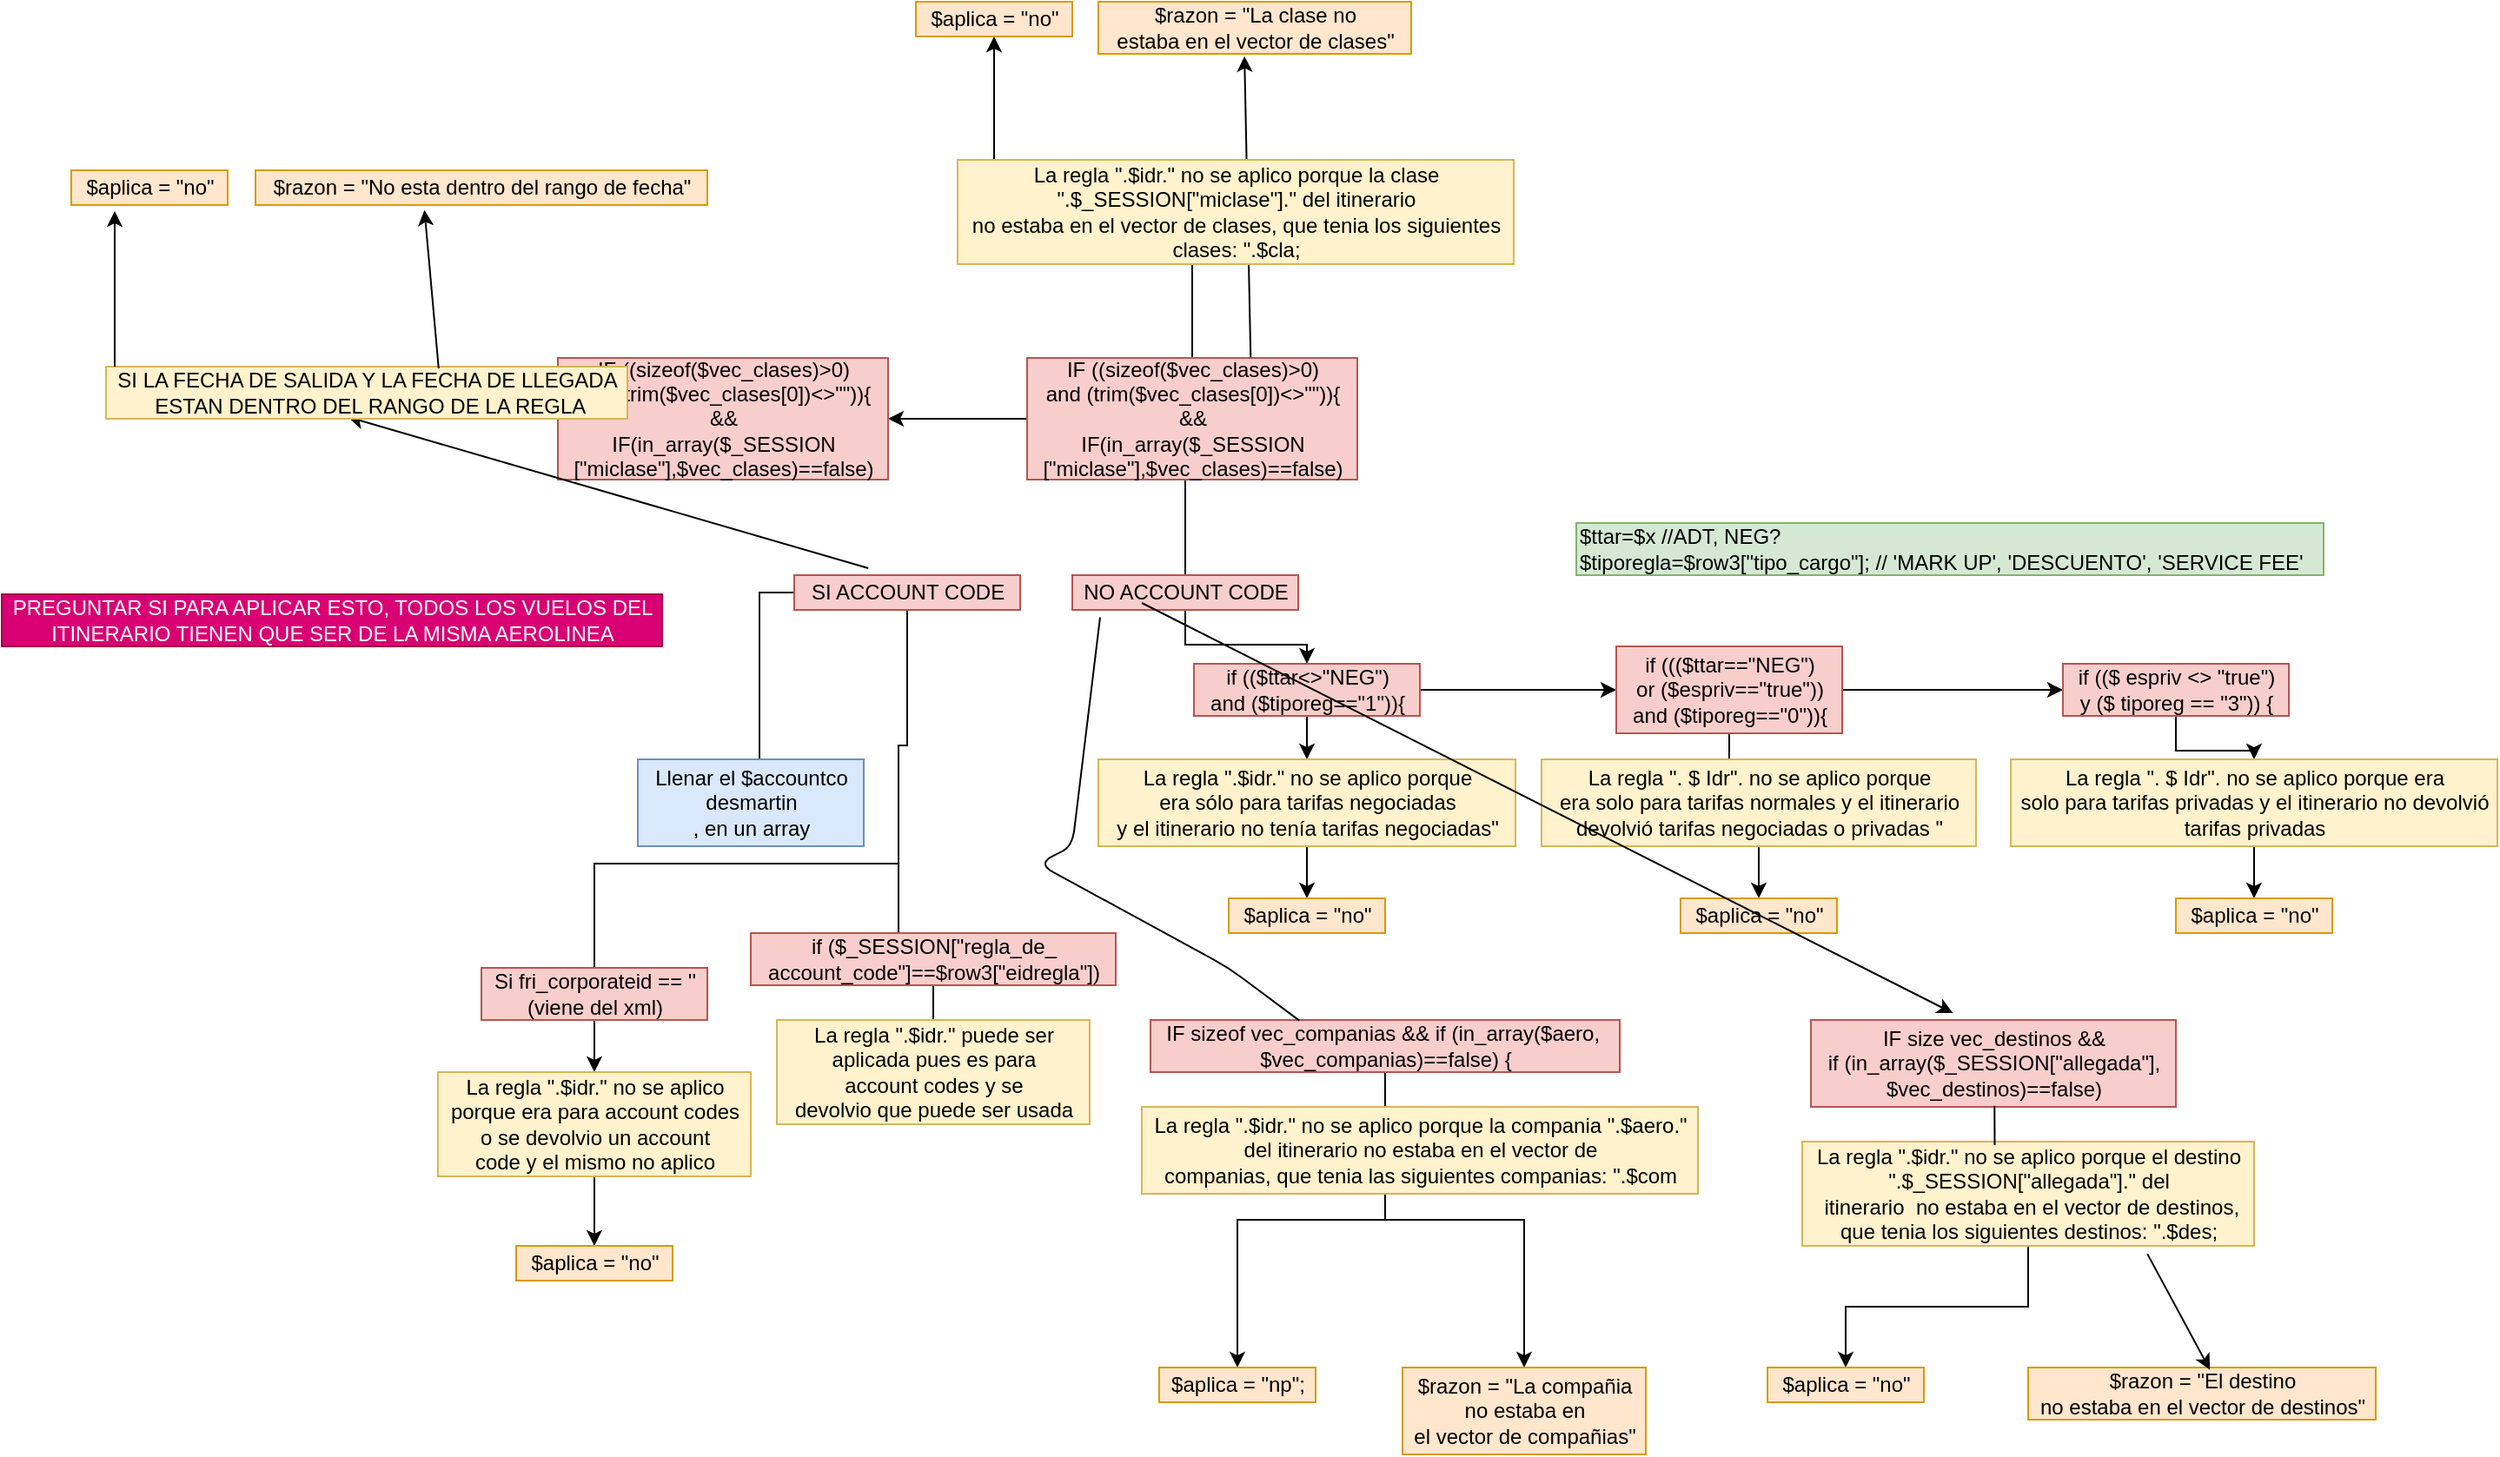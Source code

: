 <mxfile version="13.1.2" type="github">
  <diagram id="xHOJisQdkb2OtT_eh4bX" name="Page-1">
    <mxGraphModel dx="1583" dy="1239" grid="1" gridSize="10" guides="1" tooltips="1" connect="1" arrows="1" fold="1" page="1" pageScale="1" pageWidth="827" pageHeight="1169" math="0" shadow="0">
      <root>
        <mxCell id="0" />
        <mxCell id="1" parent="0" />
        <mxCell id="XplwRi0R-BkFfsx55WH8-6" style="edgeStyle=orthogonalEdgeStyle;rounded=0;orthogonalLoop=1;jettySize=auto;html=1;" parent="1" source="XplwRi0R-BkFfsx55WH8-1" edge="1">
          <mxGeometry relative="1" as="geometry">
            <mxPoint x="-4" y="766" as="targetPoint" />
          </mxGeometry>
        </mxCell>
        <mxCell id="XplwRi0R-BkFfsx55WH8-9" value="" style="edgeStyle=orthogonalEdgeStyle;rounded=0;orthogonalLoop=1;jettySize=auto;html=1;entryX=0.431;entryY=0.95;entryDx=0;entryDy=0;entryPerimeter=0;" parent="1" source="XplwRi0R-BkFfsx55WH8-1" target="XplwRi0R-BkFfsx55WH8-8" edge="1">
          <mxGeometry relative="1" as="geometry">
            <Array as="points">
              <mxPoint x="81" y="748" />
              <mxPoint x="76" y="748" />
              <mxPoint x="76" y="816" />
              <mxPoint x="-99" y="816" />
              <mxPoint x="-99" y="895" />
            </Array>
          </mxGeometry>
        </mxCell>
        <mxCell id="XplwRi0R-BkFfsx55WH8-1" value="&lt;font style=&quot;vertical-align: inherit&quot;&gt;&lt;font style=&quot;vertical-align: inherit&quot;&gt;SI ACCOUNT CODE&lt;br&gt;&lt;/font&gt;&lt;/font&gt;" style="text;html=1;align=center;verticalAlign=middle;resizable=0;points=[];autosize=1;fillColor=#f8cecc;strokeColor=#b85450;" parent="1" vertex="1">
          <mxGeometry x="16" y="650" width="130" height="20" as="geometry" />
        </mxCell>
        <mxCell id="XplwRi0R-BkFfsx55WH8-11" value="" style="edgeStyle=orthogonalEdgeStyle;rounded=0;orthogonalLoop=1;jettySize=auto;html=1;" parent="1" source="XplwRi0R-BkFfsx55WH8-8" target="XplwRi0R-BkFfsx55WH8-10" edge="1">
          <mxGeometry relative="1" as="geometry" />
        </mxCell>
        <mxCell id="XplwRi0R-BkFfsx55WH8-8" value="&lt;font style=&quot;vertical-align: inherit&quot;&gt;&lt;font style=&quot;vertical-align: inherit&quot;&gt;Si fri_corporateid == &#39;&#39;&lt;br&gt;(viene del xml)&lt;br&gt;&lt;/font&gt;&lt;/font&gt;" style="text;html=1;align=center;verticalAlign=middle;resizable=0;points=[];autosize=1;fillColor=#f8cecc;strokeColor=#b85450;" parent="1" vertex="1">
          <mxGeometry x="-164" y="876" width="130" height="30" as="geometry" />
        </mxCell>
        <mxCell id="XplwRi0R-BkFfsx55WH8-22" value="" style="edgeStyle=orthogonalEdgeStyle;rounded=0;orthogonalLoop=1;jettySize=auto;html=1;" parent="1" source="XplwRi0R-BkFfsx55WH8-10" target="XplwRi0R-BkFfsx55WH8-21" edge="1">
          <mxGeometry relative="1" as="geometry" />
        </mxCell>
        <mxCell id="XplwRi0R-BkFfsx55WH8-10" value="&lt;font style=&quot;vertical-align: inherit&quot;&gt;&lt;font style=&quot;vertical-align: inherit&quot;&gt;La regla &quot;.$idr.&quot; no se aplico &lt;br&gt;porque era para account codes&lt;br&gt;o se devolvio un account &lt;br&gt;code y el mismo no aplico&lt;br&gt;&lt;/font&gt;&lt;/font&gt;" style="text;html=1;align=center;verticalAlign=middle;resizable=0;points=[];autosize=1;fillColor=#fff2cc;strokeColor=#d6b656;" parent="1" vertex="1">
          <mxGeometry x="-189" y="936" width="180" height="60" as="geometry" />
        </mxCell>
        <mxCell id="XplwRi0R-BkFfsx55WH8-21" value="&lt;font style=&quot;vertical-align: inherit&quot;&gt;&lt;font style=&quot;vertical-align: inherit&quot;&gt;$aplica = &quot;no&quot;&lt;br&gt;&lt;/font&gt;&lt;/font&gt;" style="text;html=1;align=center;verticalAlign=middle;resizable=0;points=[];autosize=1;fillColor=#ffe6cc;strokeColor=#d79b00;" parent="1" vertex="1">
          <mxGeometry x="-144" y="1036" width="90" height="20" as="geometry" />
        </mxCell>
        <mxCell id="XplwRi0R-BkFfsx55WH8-19" value="" style="edgeStyle=orthogonalEdgeStyle;rounded=0;orthogonalLoop=1;jettySize=auto;html=1;" parent="1" source="XplwRi0R-BkFfsx55WH8-2" target="XplwRi0R-BkFfsx55WH8-18" edge="1">
          <mxGeometry relative="1" as="geometry" />
        </mxCell>
        <mxCell id="JvkbyAiaQJexJbuG7dHj-3" value="" style="edgeStyle=orthogonalEdgeStyle;rounded=0;orthogonalLoop=1;jettySize=auto;html=1;" parent="1" source="XplwRi0R-BkFfsx55WH8-2" edge="1">
          <mxGeometry relative="1" as="geometry">
            <mxPoint x="241" y="575" as="targetPoint" />
          </mxGeometry>
        </mxCell>
        <mxCell id="XplwRi0R-BkFfsx55WH8-2" value="&lt;font style=&quot;vertical-align: inherit&quot;&gt;&lt;font style=&quot;vertical-align: inherit&quot;&gt;NO ACCOUNT CODE&lt;br&gt;&lt;/font&gt;&lt;/font&gt;" style="text;html=1;align=center;verticalAlign=middle;resizable=0;points=[];autosize=1;fillColor=#f8cecc;strokeColor=#b85450;" parent="1" vertex="1">
          <mxGeometry x="176" y="650" width="130" height="20" as="geometry" />
        </mxCell>
        <mxCell id="XplwRi0R-BkFfsx55WH8-24" value="" style="edgeStyle=orthogonalEdgeStyle;rounded=0;orthogonalLoop=1;jettySize=auto;html=1;" parent="1" source="XplwRi0R-BkFfsx55WH8-18" target="XplwRi0R-BkFfsx55WH8-23" edge="1">
          <mxGeometry relative="1" as="geometry" />
        </mxCell>
        <mxCell id="XplwRi0R-BkFfsx55WH8-30" value="" style="edgeStyle=orthogonalEdgeStyle;rounded=0;orthogonalLoop=1;jettySize=auto;html=1;" parent="1" source="XplwRi0R-BkFfsx55WH8-18" target="XplwRi0R-BkFfsx55WH8-28" edge="1">
          <mxGeometry relative="1" as="geometry">
            <mxPoint x="566" y="716" as="targetPoint" />
          </mxGeometry>
        </mxCell>
        <mxCell id="XplwRi0R-BkFfsx55WH8-18" value="&lt;font style=&quot;vertical-align: inherit&quot;&gt;&lt;font style=&quot;vertical-align: inherit&quot;&gt;if (($ttar&amp;lt;&amp;gt;&quot;NEG&quot;) &lt;br&gt;and ($tiporeg==&quot;1&quot;)){&lt;br&gt;&lt;/font&gt;&lt;/font&gt;" style="text;html=1;align=center;verticalAlign=middle;resizable=0;points=[];autosize=1;fillColor=#f8cecc;strokeColor=#b85450;" parent="1" vertex="1">
          <mxGeometry x="246" y="701" width="130" height="30" as="geometry" />
        </mxCell>
        <mxCell id="XplwRi0R-BkFfsx55WH8-26" value="" style="edgeStyle=orthogonalEdgeStyle;rounded=0;orthogonalLoop=1;jettySize=auto;html=1;" parent="1" source="XplwRi0R-BkFfsx55WH8-23" target="XplwRi0R-BkFfsx55WH8-25" edge="1">
          <mxGeometry relative="1" as="geometry" />
        </mxCell>
        <mxCell id="XplwRi0R-BkFfsx55WH8-23" value="&lt;font style=&quot;vertical-align: inherit&quot;&gt;&lt;font style=&quot;vertical-align: inherit&quot;&gt;La regla &quot;.$idr.&quot; no se aplico porque &lt;br&gt;era sólo para tarifas negociadas &lt;br&gt;y el itinerario no tenía tarifas negociadas&quot;&lt;br&gt;&lt;/font&gt;&lt;/font&gt;" style="text;html=1;align=center;verticalAlign=middle;resizable=0;points=[];autosize=1;fillColor=#fff2cc;strokeColor=#d6b656;direction=west;" parent="1" vertex="1">
          <mxGeometry x="191" y="756" width="240" height="50" as="geometry" />
        </mxCell>
        <mxCell id="XplwRi0R-BkFfsx55WH8-25" value="&lt;font style=&quot;vertical-align: inherit&quot;&gt;&lt;font style=&quot;vertical-align: inherit&quot;&gt;$aplica = &quot;no&quot;&lt;br&gt;&lt;/font&gt;&lt;/font&gt;" style="text;html=1;align=center;verticalAlign=middle;resizable=0;points=[];autosize=1;fillColor=#ffe6cc;strokeColor=#d79b00;direction=west;" parent="1" vertex="1">
          <mxGeometry x="266" y="836" width="90" height="20" as="geometry" />
        </mxCell>
        <mxCell id="XplwRi0R-BkFfsx55WH8-7" value="Llenar el&amp;nbsp;$accountco&lt;br&gt;desmartin&lt;br&gt;, en un array" style="text;html=1;align=center;verticalAlign=middle;resizable=0;points=[];autosize=1;fillColor=#dae8fc;strokeColor=#6c8ebf;" parent="1" vertex="1">
          <mxGeometry x="-74" y="756" width="130" height="50" as="geometry" />
        </mxCell>
        <mxCell id="XplwRi0R-BkFfsx55WH8-12" value="" style="endArrow=classic;html=1;" parent="1" edge="1">
          <mxGeometry width="50" height="50" relative="1" as="geometry">
            <mxPoint x="76" y="816" as="sourcePoint" />
            <mxPoint x="76" y="866" as="targetPoint" />
            <Array as="points" />
          </mxGeometry>
        </mxCell>
        <mxCell id="XplwRi0R-BkFfsx55WH8-16" value="" style="edgeStyle=orthogonalEdgeStyle;rounded=0;orthogonalLoop=1;jettySize=auto;html=1;" parent="1" source="XplwRi0R-BkFfsx55WH8-14" edge="1">
          <mxGeometry relative="1" as="geometry">
            <mxPoint x="96" y="916" as="targetPoint" />
            <Array as="points">
              <mxPoint x="96" y="906" />
            </Array>
          </mxGeometry>
        </mxCell>
        <mxCell id="XplwRi0R-BkFfsx55WH8-14" value="if ($_SESSION[&quot;regla_de_&lt;br&gt;account_code&quot;]==$row3[&quot;eidregla&quot;])" style="text;html=1;align=center;verticalAlign=middle;resizable=0;points=[];autosize=1;fillColor=#f8cecc;strokeColor=#b85450;" parent="1" vertex="1">
          <mxGeometry x="-9" y="856" width="210" height="30" as="geometry" />
        </mxCell>
        <mxCell id="XplwRi0R-BkFfsx55WH8-17" value="La regla &quot;.$idr.&quot; puede ser &lt;br&gt;aplicada pues es para &lt;br&gt;account codes y se &lt;br&gt;devolvio que puede ser usada" style="text;html=1;align=center;verticalAlign=middle;resizable=0;points=[];autosize=1;fillColor=#fff2cc;strokeColor=#d6b656;" parent="1" vertex="1">
          <mxGeometry x="6" y="906" width="180" height="60" as="geometry" />
        </mxCell>
        <mxCell id="XplwRi0R-BkFfsx55WH8-20" value="&lt;div&gt;$ttar=$x //ADT, NEG?&lt;/div&gt;&lt;div&gt;$tiporegla=$row3[&quot;tipo_cargo&quot;]; // &#39;MARK UP&#39;, &#39;DESCUENTO&#39;, &#39;SERVICE FEE&#39;&lt;/div&gt;" style="text;html=1;align=left;verticalAlign=middle;resizable=0;points=[];autosize=1;fillColor=#d5e8d4;strokeColor=#82b366;" parent="1" vertex="1">
          <mxGeometry x="466" y="620" width="430" height="30" as="geometry" />
        </mxCell>
        <mxCell id="S2YXEUQFtzJFT1U0F4bR-2" value="" style="edgeStyle=orthogonalEdgeStyle;rounded=0;orthogonalLoop=1;jettySize=auto;html=1;" parent="1" source="XplwRi0R-BkFfsx55WH8-28" target="S2YXEUQFtzJFT1U0F4bR-1" edge="1">
          <mxGeometry relative="1" as="geometry" />
        </mxCell>
        <mxCell id="S2YXEUQFtzJFT1U0F4bR-6" value="" style="edgeStyle=orthogonalEdgeStyle;rounded=0;orthogonalLoop=1;jettySize=auto;html=1;" parent="1" source="XplwRi0R-BkFfsx55WH8-28" target="S2YXEUQFtzJFT1U0F4bR-5" edge="1">
          <mxGeometry relative="1" as="geometry" />
        </mxCell>
        <mxCell id="XplwRi0R-BkFfsx55WH8-28" value="if ((($ttar==&quot;NEG&quot;) &lt;br&gt;or ($espriv==&quot;true&quot;)) &lt;br&gt;and ($tiporeg==&quot;0&quot;)){" style="text;html=1;align=center;verticalAlign=middle;resizable=0;points=[];autosize=1;fillColor=#f8cecc;strokeColor=#b85450;" parent="1" vertex="1">
          <mxGeometry x="489" y="691" width="130" height="50" as="geometry" />
        </mxCell>
        <mxCell id="S2YXEUQFtzJFT1U0F4bR-8" value="" style="edgeStyle=orthogonalEdgeStyle;rounded=0;orthogonalLoop=1;jettySize=auto;html=1;" parent="1" source="S2YXEUQFtzJFT1U0F4bR-5" target="S2YXEUQFtzJFT1U0F4bR-7" edge="1">
          <mxGeometry relative="1" as="geometry" />
        </mxCell>
        <mxCell id="S2YXEUQFtzJFT1U0F4bR-5" value="&lt;font style=&quot;vertical-align: inherit&quot;&gt;&lt;font style=&quot;vertical-align: inherit&quot;&gt;&lt;font style=&quot;vertical-align: inherit&quot;&gt;&lt;font style=&quot;vertical-align: inherit&quot;&gt;if (($ espriv &amp;lt;&amp;gt; &quot;true&quot;) &lt;br&gt;y ($ tiporeg == &quot;3&quot;)) {&lt;/font&gt;&lt;/font&gt;&lt;/font&gt;&lt;/font&gt;" style="text;html=1;align=center;verticalAlign=middle;resizable=0;points=[];autosize=1;fillColor=#f8cecc;strokeColor=#b85450;" parent="1" vertex="1">
          <mxGeometry x="746" y="701" width="130" height="30" as="geometry" />
        </mxCell>
        <mxCell id="S2YXEUQFtzJFT1U0F4bR-10" value="" style="edgeStyle=orthogonalEdgeStyle;rounded=0;orthogonalLoop=1;jettySize=auto;html=1;" parent="1" source="S2YXEUQFtzJFT1U0F4bR-7" target="S2YXEUQFtzJFT1U0F4bR-9" edge="1">
          <mxGeometry relative="1" as="geometry" />
        </mxCell>
        <mxCell id="S2YXEUQFtzJFT1U0F4bR-7" value="&lt;font style=&quot;vertical-align: inherit&quot;&gt;&lt;font style=&quot;vertical-align: inherit&quot;&gt;&lt;font style=&quot;vertical-align: inherit&quot;&gt;&lt;font style=&quot;vertical-align: inherit&quot;&gt;La regla &quot;. $ Idr&quot;. &lt;/font&gt;&lt;/font&gt;&lt;/font&gt;&lt;font style=&quot;vertical-align: inherit&quot;&gt;&lt;font style=&quot;vertical-align: inherit&quot;&gt;&lt;font style=&quot;vertical-align: inherit&quot;&gt;no se aplico porque era &lt;br&gt;solo para tarifas privadas y el itinerario no devolvió &lt;br&gt;tarifas privadas&lt;/font&gt;&lt;/font&gt;&lt;/font&gt;&lt;/font&gt;" style="text;html=1;align=center;verticalAlign=middle;resizable=0;points=[];autosize=1;fillColor=#fff2cc;strokeColor=#d6b656;" parent="1" vertex="1">
          <mxGeometry x="716" y="756" width="280" height="50" as="geometry" />
        </mxCell>
        <mxCell id="S2YXEUQFtzJFT1U0F4bR-9" value="$aplica = &quot;no&quot;" style="text;html=1;align=center;verticalAlign=middle;resizable=0;points=[];autosize=1;fillColor=#ffe6cc;strokeColor=#d79b00;" parent="1" vertex="1">
          <mxGeometry x="811" y="836" width="90" height="20" as="geometry" />
        </mxCell>
        <mxCell id="S2YXEUQFtzJFT1U0F4bR-4" value="" style="edgeStyle=orthogonalEdgeStyle;rounded=0;orthogonalLoop=1;jettySize=auto;html=1;" parent="1" source="S2YXEUQFtzJFT1U0F4bR-1" target="S2YXEUQFtzJFT1U0F4bR-3" edge="1">
          <mxGeometry relative="1" as="geometry" />
        </mxCell>
        <mxCell id="S2YXEUQFtzJFT1U0F4bR-1" value="&lt;font style=&quot;vertical-align: inherit&quot;&gt;&lt;font style=&quot;vertical-align: inherit&quot;&gt;&lt;font style=&quot;vertical-align: inherit&quot;&gt;&lt;font style=&quot;vertical-align: inherit&quot;&gt;La regla &quot;. $ Idr&quot;. &lt;/font&gt;&lt;/font&gt;&lt;/font&gt;&lt;font style=&quot;vertical-align: inherit&quot;&gt;&lt;font style=&quot;vertical-align: inherit&quot;&gt;&lt;font style=&quot;vertical-align: inherit&quot;&gt;no se aplico porque&lt;br&gt;era solo para tarifas normales y el itinerario&lt;br&gt;devolvió tarifas negociadas o privadas &quot;&lt;/font&gt;&lt;/font&gt;&lt;/font&gt;&lt;/font&gt;" style="text;html=1;align=center;verticalAlign=middle;resizable=0;points=[];autosize=1;fillColor=#fff2cc;strokeColor=#d6b656;" parent="1" vertex="1">
          <mxGeometry x="446" y="756" width="250" height="50" as="geometry" />
        </mxCell>
        <mxCell id="S2YXEUQFtzJFT1U0F4bR-3" value="&lt;font style=&quot;vertical-align: inherit&quot;&gt;&lt;font style=&quot;vertical-align: inherit&quot;&gt;$aplica = &quot;no&quot;&lt;/font&gt;&lt;/font&gt;" style="text;html=1;align=center;verticalAlign=middle;resizable=0;points=[];autosize=1;fillColor=#ffe6cc;strokeColor=#d79b00;" parent="1" vertex="1">
          <mxGeometry x="526" y="836" width="90" height="20" as="geometry" />
        </mxCell>
        <mxCell id="S2YXEUQFtzJFT1U0F4bR-14" value="" style="edgeStyle=orthogonalEdgeStyle;rounded=0;orthogonalLoop=1;jettySize=auto;html=1;" parent="1" source="S2YXEUQFtzJFT1U0F4bR-12" target="S2YXEUQFtzJFT1U0F4bR-13" edge="1">
          <mxGeometry relative="1" as="geometry" />
        </mxCell>
        <mxCell id="S2YXEUQFtzJFT1U0F4bR-16" value="" style="edgeStyle=orthogonalEdgeStyle;rounded=0;orthogonalLoop=1;jettySize=auto;html=1;" parent="1" source="S2YXEUQFtzJFT1U0F4bR-12" target="S2YXEUQFtzJFT1U0F4bR-15" edge="1">
          <mxGeometry relative="1" as="geometry" />
        </mxCell>
        <mxCell id="S2YXEUQFtzJFT1U0F4bR-12" value="IF sizeof vec_companias&amp;nbsp;&lt;span&gt;&amp;amp;&amp;amp; if (in_array($aero,&amp;nbsp;&lt;/span&gt;&lt;br&gt;$vec_companias)==false) {" style="text;html=1;align=center;verticalAlign=middle;resizable=0;points=[];autosize=1;fillColor=#f8cecc;strokeColor=#b85450;" parent="1" vertex="1">
          <mxGeometry x="221" y="906" width="270" height="30" as="geometry" />
        </mxCell>
        <mxCell id="S2YXEUQFtzJFT1U0F4bR-15" value="$razon = &quot;La compañia &lt;br&gt;no estaba en &lt;br&gt;el vector de compañias&quot;" style="text;html=1;align=center;verticalAlign=middle;resizable=0;points=[];autosize=1;fillColor=#ffe6cc;strokeColor=#d79b00;" parent="1" vertex="1">
          <mxGeometry x="366" y="1106" width="140" height="50" as="geometry" />
        </mxCell>
        <mxCell id="S2YXEUQFtzJFT1U0F4bR-13" value="$aplica = &quot;np&quot;;" style="text;html=1;align=center;verticalAlign=middle;resizable=0;points=[];autosize=1;fillColor=#ffe6cc;strokeColor=#d79b00;" parent="1" vertex="1">
          <mxGeometry x="226" y="1106" width="90" height="20" as="geometry" />
        </mxCell>
        <mxCell id="S2YXEUQFtzJFT1U0F4bR-17" value="La regla &quot;.$idr.&quot; no se aplico porque la compania &quot;.$aero.&quot; &lt;br&gt;del itinerario no estaba en el vector de &lt;br&gt;companias, que tenia las siguientes companias: &quot;.$com" style="text;html=1;align=center;verticalAlign=middle;resizable=0;points=[];autosize=1;fillColor=#fff2cc;strokeColor=#d6b656;" parent="1" vertex="1">
          <mxGeometry x="216" y="956" width="320" height="50" as="geometry" />
        </mxCell>
        <mxCell id="S2YXEUQFtzJFT1U0F4bR-18" value="" style="endArrow=none;html=1;entryX=0.123;entryY=1.217;entryDx=0;entryDy=0;entryPerimeter=0;exitX=0.317;exitY=0.011;exitDx=0;exitDy=0;exitPerimeter=0;" parent="1" source="S2YXEUQFtzJFT1U0F4bR-12" target="XplwRi0R-BkFfsx55WH8-2" edge="1">
          <mxGeometry width="50" height="50" relative="1" as="geometry">
            <mxPoint x="376" y="886" as="sourcePoint" />
            <mxPoint x="426" y="836" as="targetPoint" />
            <Array as="points">
              <mxPoint x="266" y="876" />
              <mxPoint x="156" y="816" />
              <mxPoint x="176" y="806" />
            </Array>
          </mxGeometry>
        </mxCell>
        <mxCell id="S2YXEUQFtzJFT1U0F4bR-19" value="IF size vec_destinos &amp;amp;&amp;amp;&lt;br&gt;if (in_array($_SESSION[&quot;allegada&quot;],&lt;br&gt;$vec_destinos)==false)" style="text;html=1;align=center;verticalAlign=middle;resizable=0;points=[];autosize=1;fillColor=#f8cecc;strokeColor=#b85450;" parent="1" vertex="1">
          <mxGeometry x="601" y="906" width="210" height="50" as="geometry" />
        </mxCell>
        <mxCell id="S2YXEUQFtzJFT1U0F4bR-24" value="" style="edgeStyle=orthogonalEdgeStyle;rounded=0;orthogonalLoop=1;jettySize=auto;html=1;" parent="1" source="S2YXEUQFtzJFT1U0F4bR-21" target="S2YXEUQFtzJFT1U0F4bR-23" edge="1">
          <mxGeometry relative="1" as="geometry" />
        </mxCell>
        <mxCell id="S2YXEUQFtzJFT1U0F4bR-21" value="La regla &quot;.$idr.&quot; no se aplico porque el destino &lt;br&gt;&quot;.$_SESSION[&quot;allegada&quot;].&quot; del&lt;br&gt;&amp;nbsp;itinerario&amp;nbsp; no estaba en el vector de destinos, &lt;br&gt;que tenia los siguientes destinos: &quot;.$des;" style="text;html=1;align=center;verticalAlign=middle;resizable=0;points=[];autosize=1;fillColor=#fff2cc;strokeColor=#d6b656;" parent="1" vertex="1">
          <mxGeometry x="596" y="976" width="260" height="60" as="geometry" />
        </mxCell>
        <mxCell id="S2YXEUQFtzJFT1U0F4bR-23" value="$aplica = &quot;no&quot;" style="text;html=1;align=center;verticalAlign=middle;resizable=0;points=[];autosize=1;fillColor=#ffe6cc;strokeColor=#d79b00;" parent="1" vertex="1">
          <mxGeometry x="576" y="1106" width="90" height="20" as="geometry" />
        </mxCell>
        <mxCell id="S2YXEUQFtzJFT1U0F4bR-22" value="" style="endArrow=none;html=1;exitX=0.503;exitY=0.987;exitDx=0;exitDy=0;exitPerimeter=0;entryX=0.426;entryY=0.033;entryDx=0;entryDy=0;entryPerimeter=0;" parent="1" source="S2YXEUQFtzJFT1U0F4bR-19" target="S2YXEUQFtzJFT1U0F4bR-21" edge="1">
          <mxGeometry width="50" height="50" relative="1" as="geometry">
            <mxPoint x="696" y="876" as="sourcePoint" />
            <mxPoint x="776" y="856" as="targetPoint" />
          </mxGeometry>
        </mxCell>
        <mxCell id="S2YXEUQFtzJFT1U0F4bR-25" value="$razon = &quot;El destino &lt;br&gt;no estaba en el vector de destinos&quot;" style="text;html=1;align=center;verticalAlign=middle;resizable=0;points=[];autosize=1;fillColor=#ffe6cc;strokeColor=#d79b00;" parent="1" vertex="1">
          <mxGeometry x="726" y="1106" width="200" height="30" as="geometry" />
        </mxCell>
        <mxCell id="S2YXEUQFtzJFT1U0F4bR-27" value="" style="endArrow=classic;html=1;exitX=0.764;exitY=1.078;exitDx=0;exitDy=0;exitPerimeter=0;entryX=0.523;entryY=0.044;entryDx=0;entryDy=0;entryPerimeter=0;" parent="1" source="S2YXEUQFtzJFT1U0F4bR-21" target="S2YXEUQFtzJFT1U0F4bR-25" edge="1">
          <mxGeometry width="50" height="50" relative="1" as="geometry">
            <mxPoint x="696" y="876" as="sourcePoint" />
            <mxPoint x="746" y="826" as="targetPoint" />
          </mxGeometry>
        </mxCell>
        <mxCell id="JvkbyAiaQJexJbuG7dHj-1" value="" style="endArrow=classic;html=1;exitX=0.308;exitY=0.8;exitDx=0;exitDy=0;exitPerimeter=0;entryX=0.389;entryY=-0.08;entryDx=0;entryDy=0;entryPerimeter=0;" parent="1" source="XplwRi0R-BkFfsx55WH8-2" target="S2YXEUQFtzJFT1U0F4bR-19" edge="1">
          <mxGeometry width="50" height="50" relative="1" as="geometry">
            <mxPoint x="456" y="1146" as="sourcePoint" />
            <mxPoint x="506" y="1096" as="targetPoint" />
          </mxGeometry>
        </mxCell>
        <mxCell id="JvkbyAiaQJexJbuG7dHj-6" value="" style="edgeStyle=orthogonalEdgeStyle;rounded=0;orthogonalLoop=1;jettySize=auto;html=1;" parent="1" source="JvkbyAiaQJexJbuG7dHj-4" target="JvkbyAiaQJexJbuG7dHj-5" edge="1">
          <mxGeometry relative="1" as="geometry" />
        </mxCell>
        <mxCell id="je8Y1S24qYHG2khaOnxY-2" value="" style="edgeStyle=orthogonalEdgeStyle;rounded=0;orthogonalLoop=1;jettySize=auto;html=1;strokeColor=#000000;" edge="1" parent="1" source="JvkbyAiaQJexJbuG7dHj-4" target="je8Y1S24qYHG2khaOnxY-1">
          <mxGeometry relative="1" as="geometry" />
        </mxCell>
        <mxCell id="JvkbyAiaQJexJbuG7dHj-4" value="IF ((sizeof($vec_clases)&amp;gt;0) &lt;br&gt;and (trim($vec_clases[0])&amp;lt;&amp;gt;&quot;&quot;)){ &lt;br&gt;&amp;amp;&amp;amp; &lt;br&gt;IF(in_array($_SESSION&lt;br&gt;[&quot;miclase&quot;],$vec_clases)==false)" style="text;html=1;align=center;verticalAlign=middle;resizable=0;points=[];autosize=1;fillColor=#f8cecc;strokeColor=#b85450;" parent="1" vertex="1">
          <mxGeometry x="150" y="525" width="190" height="70" as="geometry" />
        </mxCell>
        <mxCell id="je8Y1S24qYHG2khaOnxY-1" value="IF ((sizeof($vec_clases)&amp;gt;0) &lt;br&gt;and (trim($vec_clases[0])&amp;lt;&amp;gt;&quot;&quot;)){ &lt;br&gt;&amp;amp;&amp;amp; &lt;br&gt;IF(in_array($_SESSION&lt;br&gt;[&quot;miclase&quot;],$vec_clases)==false)" style="text;html=1;align=center;verticalAlign=middle;resizable=0;points=[];autosize=1;fillColor=#f8cecc;strokeColor=#b85450;" vertex="1" parent="1">
          <mxGeometry x="-120" y="525" width="190" height="70" as="geometry" />
        </mxCell>
        <mxCell id="JvkbyAiaQJexJbuG7dHj-5" value="$aplica = &quot;no&quot;" style="text;html=1;align=center;verticalAlign=middle;resizable=0;points=[];autosize=1;fillColor=#ffe6cc;strokeColor=#d79b00;" parent="1" vertex="1">
          <mxGeometry x="86" y="320" width="90" height="20" as="geometry" />
        </mxCell>
        <mxCell id="JvkbyAiaQJexJbuG7dHj-7" value="" style="endArrow=classic;html=1;exitX=0.677;exitY=-0.005;exitDx=0;exitDy=0;exitPerimeter=0;entryX=0.467;entryY=1.044;entryDx=0;entryDy=0;entryPerimeter=0;fillColor=#f8cecc;strokeColor=#000000;" parent="1" source="JvkbyAiaQJexJbuG7dHj-4" target="JvkbyAiaQJexJbuG7dHj-9" edge="1">
          <mxGeometry width="50" height="50" relative="1" as="geometry">
            <mxPoint x="390" y="690" as="sourcePoint" />
            <mxPoint x="279" y="500" as="targetPoint" />
          </mxGeometry>
        </mxCell>
        <mxCell id="JvkbyAiaQJexJbuG7dHj-9" value="$razon = &quot;La clase no &lt;br&gt;estaba en el vector de clases&quot;" style="text;html=1;align=center;verticalAlign=middle;resizable=0;points=[];autosize=1;fillColor=#ffe6cc;strokeColor=#d79b00;" parent="1" vertex="1">
          <mxGeometry x="191" y="320" width="180" height="30" as="geometry" />
        </mxCell>
        <mxCell id="JvkbyAiaQJexJbuG7dHj-11" value="La regla &quot;.$idr.&quot; no se aplico porque la clase &lt;br&gt;&quot;.$_SESSION[&quot;miclase&quot;].&quot; del itinerario &lt;br&gt;no estaba en el vector de clases, que tenia los siguientes &lt;br&gt;clases: &quot;.$cla;" style="text;html=1;align=center;verticalAlign=middle;resizable=0;points=[];autosize=1;fillColor=#fff2cc;strokeColor=#d6b656;" parent="1" vertex="1">
          <mxGeometry x="110" y="411" width="320" height="60" as="geometry" />
        </mxCell>
        <mxCell id="JvkbyAiaQJexJbuG7dHj-12" value="" style="endArrow=classic;html=1;strokeColor=#000000;exitX=0.328;exitY=-0.2;exitDx=0;exitDy=0;exitPerimeter=0;entryX=0.464;entryY=0.967;entryDx=0;entryDy=0;entryPerimeter=0;" parent="1" source="XplwRi0R-BkFfsx55WH8-1" target="JvkbyAiaQJexJbuG7dHj-13" edge="1">
          <mxGeometry width="50" height="50" relative="1" as="geometry">
            <mxPoint x="250" y="690" as="sourcePoint" />
            <mxPoint x="460" y="540" as="targetPoint" />
          </mxGeometry>
        </mxCell>
        <mxCell id="JvkbyAiaQJexJbuG7dHj-13" value="SI LA FECHA DE SALIDA Y LA FECHA DE LLEGADA&lt;br&gt;&amp;nbsp;ESTAN DENTRO DEL RANGO DE LA REGLA" style="text;html=1;align=center;verticalAlign=middle;resizable=0;points=[];autosize=1;fillColor=#fff2cc;strokeColor=#d6b656;" parent="1" vertex="1">
          <mxGeometry x="-380" y="530" width="300" height="30" as="geometry" />
        </mxCell>
        <mxCell id="JvkbyAiaQJexJbuG7dHj-14" value="$razon = &quot;No esta dentro del rango de fecha&quot;" style="text;html=1;align=center;verticalAlign=middle;resizable=0;points=[];autosize=1;fillColor=#ffe6cc;strokeColor=#d79b00;" parent="1" vertex="1">
          <mxGeometry x="-294" y="417" width="260" height="20" as="geometry" />
        </mxCell>
        <mxCell id="JvkbyAiaQJexJbuG7dHj-15" value="$aplica = &quot;no&quot;" style="text;html=1;align=center;verticalAlign=middle;resizable=0;points=[];autosize=1;fillColor=#ffe6cc;strokeColor=#d79b00;" parent="1" vertex="1">
          <mxGeometry x="-400" y="417" width="90" height="20" as="geometry" />
        </mxCell>
        <mxCell id="JvkbyAiaQJexJbuG7dHj-16" value="" style="edgeStyle=orthogonalEdgeStyle;rounded=0;orthogonalLoop=1;jettySize=auto;html=1;" parent="1" edge="1">
          <mxGeometry relative="1" as="geometry">
            <mxPoint x="-375" y="530" as="sourcePoint" />
            <mxPoint x="-375" y="440.5" as="targetPoint" />
            <Array as="points">
              <mxPoint x="-375" y="502" />
              <mxPoint x="-375" y="502" />
            </Array>
          </mxGeometry>
        </mxCell>
        <mxCell id="JvkbyAiaQJexJbuG7dHj-17" value="" style="endArrow=classic;html=1;strokeColor=#000000;exitX=0.638;exitY=0.033;exitDx=0;exitDy=0;exitPerimeter=0;entryX=0.374;entryY=1.144;entryDx=0;entryDy=0;entryPerimeter=0;" parent="1" source="JvkbyAiaQJexJbuG7dHj-13" target="JvkbyAiaQJexJbuG7dHj-14" edge="1">
          <mxGeometry width="50" height="50" relative="1" as="geometry">
            <mxPoint x="590" y="290" as="sourcePoint" />
            <mxPoint x="640" y="240" as="targetPoint" />
          </mxGeometry>
        </mxCell>
        <mxCell id="je8Y1S24qYHG2khaOnxY-4" value="PREGUNTAR SI PARA APLICAR ESTO, TODOS LOS VUELOS DEL &lt;br&gt;ITINERARIO TIENEN QUE SER DE LA MISMA AEROLINEA" style="text;html=1;align=center;verticalAlign=middle;resizable=0;points=[];autosize=1;fillColor=#d80073;strokeColor=#A50040;fontColor=#ffffff;" vertex="1" parent="1">
          <mxGeometry x="-440" y="661" width="380" height="30" as="geometry" />
        </mxCell>
      </root>
    </mxGraphModel>
  </diagram>
</mxfile>
